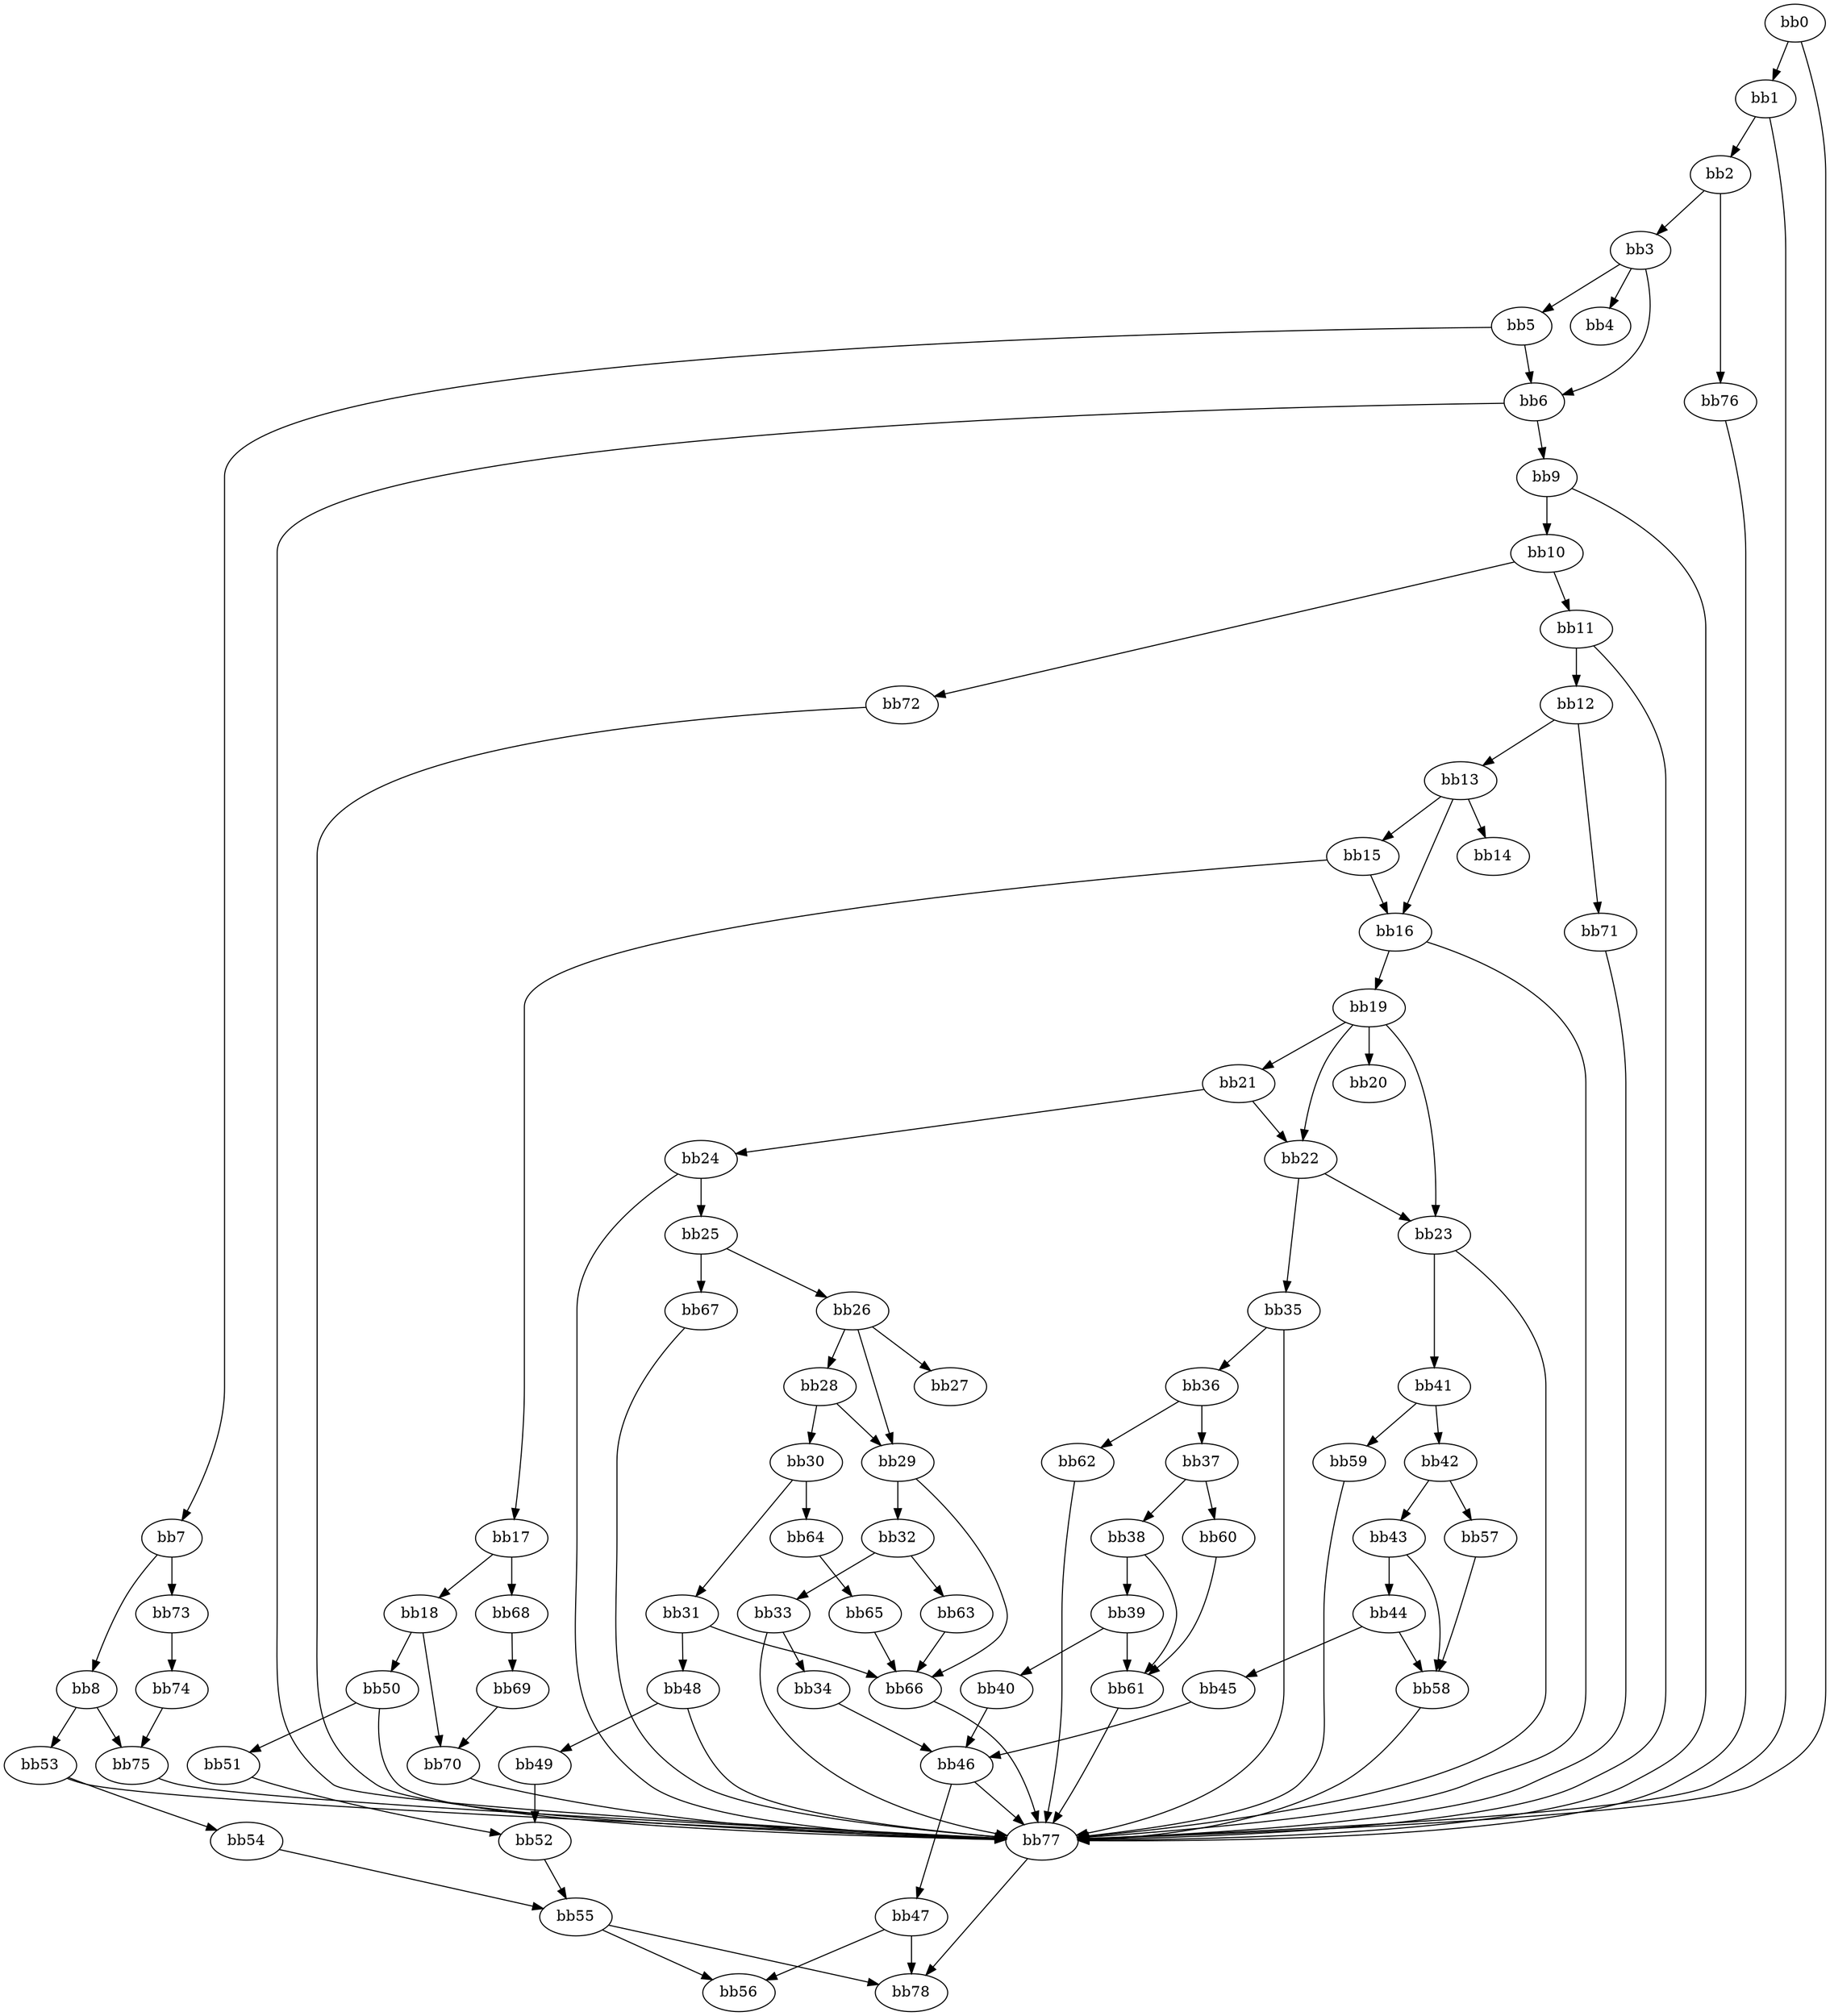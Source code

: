 digraph {
    0 [ label = "bb0\l" ]
    1 [ label = "bb1\l" ]
    2 [ label = "bb2\l" ]
    3 [ label = "bb3\l" ]
    4 [ label = "bb4\l" ]
    5 [ label = "bb5\l" ]
    6 [ label = "bb6\l" ]
    7 [ label = "bb7\l" ]
    8 [ label = "bb8\l" ]
    9 [ label = "bb9\l" ]
    10 [ label = "bb10\l" ]
    11 [ label = "bb11\l" ]
    12 [ label = "bb12\l" ]
    13 [ label = "bb13\l" ]
    14 [ label = "bb14\l" ]
    15 [ label = "bb15\l" ]
    16 [ label = "bb16\l" ]
    17 [ label = "bb17\l" ]
    18 [ label = "bb18\l" ]
    19 [ label = "bb19\l" ]
    20 [ label = "bb20\l" ]
    21 [ label = "bb21\l" ]
    22 [ label = "bb22\l" ]
    23 [ label = "bb23\l" ]
    24 [ label = "bb24\l" ]
    25 [ label = "bb25\l" ]
    26 [ label = "bb26\l" ]
    27 [ label = "bb27\l" ]
    28 [ label = "bb28\l" ]
    29 [ label = "bb29\l" ]
    30 [ label = "bb30\l" ]
    31 [ label = "bb31\l" ]
    32 [ label = "bb32\l" ]
    33 [ label = "bb33\l" ]
    34 [ label = "bb34\l" ]
    35 [ label = "bb35\l" ]
    36 [ label = "bb36\l" ]
    37 [ label = "bb37\l" ]
    38 [ label = "bb38\l" ]
    39 [ label = "bb39\l" ]
    40 [ label = "bb40\l" ]
    41 [ label = "bb41\l" ]
    42 [ label = "bb42\l" ]
    43 [ label = "bb43\l" ]
    44 [ label = "bb44\l" ]
    45 [ label = "bb45\l" ]
    46 [ label = "bb46\l" ]
    47 [ label = "bb47\l" ]
    48 [ label = "bb48\l" ]
    49 [ label = "bb49\l" ]
    50 [ label = "bb50\l" ]
    51 [ label = "bb51\l" ]
    52 [ label = "bb52\l" ]
    53 [ label = "bb53\l" ]
    54 [ label = "bb54\l" ]
    55 [ label = "bb55\l" ]
    56 [ label = "bb56\l" ]
    57 [ label = "bb57\l" ]
    58 [ label = "bb58\l" ]
    59 [ label = "bb59\l" ]
    60 [ label = "bb60\l" ]
    61 [ label = "bb61\l" ]
    62 [ label = "bb62\l" ]
    63 [ label = "bb63\l" ]
    64 [ label = "bb64\l" ]
    65 [ label = "bb65\l" ]
    66 [ label = "bb66\l" ]
    67 [ label = "bb67\l" ]
    68 [ label = "bb68\l" ]
    69 [ label = "bb69\l" ]
    70 [ label = "bb70\l" ]
    71 [ label = "bb71\l" ]
    72 [ label = "bb72\l" ]
    73 [ label = "bb73\l" ]
    74 [ label = "bb74\l" ]
    75 [ label = "bb75\l" ]
    76 [ label = "bb76\l" ]
    77 [ label = "bb77\l" ]
    78 [ label = "bb78\l" ]
    0 -> 1 [ ]
    0 -> 77 [ ]
    1 -> 2 [ ]
    1 -> 77 [ ]
    2 -> 3 [ ]
    2 -> 76 [ ]
    3 -> 4 [ ]
    3 -> 5 [ ]
    3 -> 6 [ ]
    5 -> 6 [ ]
    5 -> 7 [ ]
    6 -> 9 [ ]
    6 -> 77 [ ]
    7 -> 8 [ ]
    7 -> 73 [ ]
    8 -> 53 [ ]
    8 -> 75 [ ]
    9 -> 10 [ ]
    9 -> 77 [ ]
    10 -> 11 [ ]
    10 -> 72 [ ]
    11 -> 12 [ ]
    11 -> 77 [ ]
    12 -> 13 [ ]
    12 -> 71 [ ]
    13 -> 14 [ ]
    13 -> 15 [ ]
    13 -> 16 [ ]
    15 -> 16 [ ]
    15 -> 17 [ ]
    16 -> 19 [ ]
    16 -> 77 [ ]
    17 -> 18 [ ]
    17 -> 68 [ ]
    18 -> 50 [ ]
    18 -> 70 [ ]
    19 -> 20 [ ]
    19 -> 21 [ ]
    19 -> 22 [ ]
    19 -> 23 [ ]
    21 -> 22 [ ]
    21 -> 24 [ ]
    22 -> 23 [ ]
    22 -> 35 [ ]
    23 -> 41 [ ]
    23 -> 77 [ ]
    24 -> 25 [ ]
    24 -> 77 [ ]
    25 -> 26 [ ]
    25 -> 67 [ ]
    26 -> 27 [ ]
    26 -> 28 [ ]
    26 -> 29 [ ]
    28 -> 29 [ ]
    28 -> 30 [ ]
    29 -> 32 [ ]
    29 -> 66 [ ]
    30 -> 31 [ ]
    30 -> 64 [ ]
    31 -> 48 [ ]
    31 -> 66 [ ]
    32 -> 33 [ ]
    32 -> 63 [ ]
    33 -> 34 [ ]
    33 -> 77 [ ]
    34 -> 46 [ ]
    35 -> 36 [ ]
    35 -> 77 [ ]
    36 -> 37 [ ]
    36 -> 62 [ ]
    37 -> 38 [ ]
    37 -> 60 [ ]
    38 -> 39 [ ]
    38 -> 61 [ ]
    39 -> 40 [ ]
    39 -> 61 [ ]
    40 -> 46 [ ]
    41 -> 42 [ ]
    41 -> 59 [ ]
    42 -> 43 [ ]
    42 -> 57 [ ]
    43 -> 44 [ ]
    43 -> 58 [ ]
    44 -> 45 [ ]
    44 -> 58 [ ]
    45 -> 46 [ ]
    46 -> 47 [ ]
    46 -> 77 [ ]
    47 -> 56 [ ]
    47 -> 78 [ ]
    48 -> 49 [ ]
    48 -> 77 [ ]
    49 -> 52 [ ]
    50 -> 51 [ ]
    50 -> 77 [ ]
    51 -> 52 [ ]
    52 -> 55 [ ]
    53 -> 54 [ ]
    53 -> 77 [ ]
    54 -> 55 [ ]
    55 -> 56 [ ]
    55 -> 78 [ ]
    57 -> 58 [ ]
    58 -> 77 [ ]
    59 -> 77 [ ]
    60 -> 61 [ ]
    61 -> 77 [ ]
    62 -> 77 [ ]
    63 -> 66 [ ]
    64 -> 65 [ ]
    65 -> 66 [ ]
    66 -> 77 [ ]
    67 -> 77 [ ]
    68 -> 69 [ ]
    69 -> 70 [ ]
    70 -> 77 [ ]
    71 -> 77 [ ]
    72 -> 77 [ ]
    73 -> 74 [ ]
    74 -> 75 [ ]
    75 -> 77 [ ]
    76 -> 77 [ ]
    77 -> 78 [ ]
}

